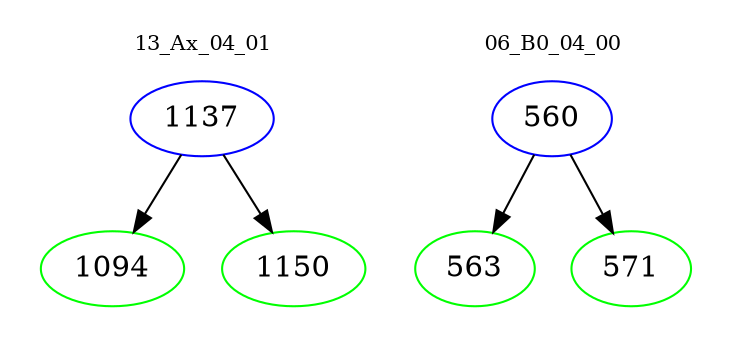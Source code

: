 digraph{
subgraph cluster_0 {
color = white
label = "13_Ax_04_01";
fontsize=10;
T0_1137 [label="1137", color="blue"]
T0_1137 -> T0_1094 [color="black"]
T0_1094 [label="1094", color="green"]
T0_1137 -> T0_1150 [color="black"]
T0_1150 [label="1150", color="green"]
}
subgraph cluster_1 {
color = white
label = "06_B0_04_00";
fontsize=10;
T1_560 [label="560", color="blue"]
T1_560 -> T1_563 [color="black"]
T1_563 [label="563", color="green"]
T1_560 -> T1_571 [color="black"]
T1_571 [label="571", color="green"]
}
}
